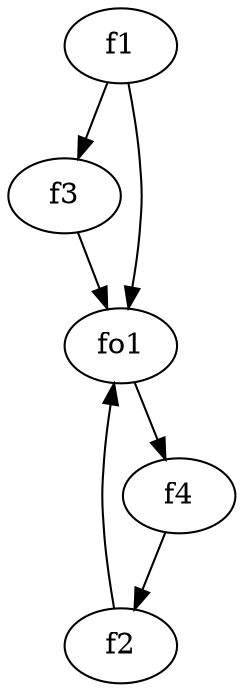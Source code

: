 strict digraph  {
f1;
f2;
f3;
f4;
fo1;
f1 -> fo1  [weight=2];
f1 -> f3  [weight=2];
f2 -> fo1  [weight=2];
f3 -> fo1  [weight=2];
f4 -> f2  [weight=2];
fo1 -> f4  [weight=2];
}
